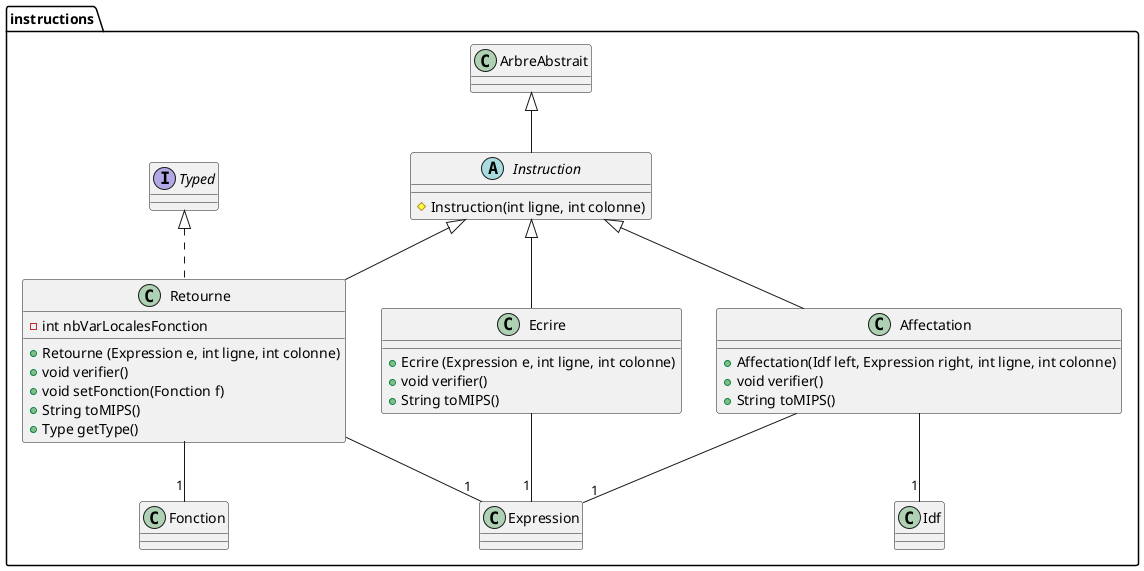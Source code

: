 @startuml
package instructions {

	class Affectation extends Instruction {
		+ Affectation(Idf left, Expression right, int ligne, int colonne)
		+ void verifier()
		+ String toMIPS()
	}

	Affectation --"1" Idf
	Affectation --"1" Expression

	class Ecrire extends Instruction{
		+ Ecrire (Expression e, int ligne, int colonne)
		+ void verifier()
		+ String toMIPS()
	}
	Ecrire --"1" Expression

	abstract class Instruction extends ArbreAbstrait{
		# Instruction(int ligne, int colonne)
	}

	class Retourne extends Instruction implements Typed{
		- int nbVarLocalesFonction
		+ Retourne (Expression e, int ligne, int colonne)
		+ void verifier()
		+ void setFonction(Fonction f)
		+ String toMIPS()
		+ Type getType()
	}
	Retourne --"1" Expression
	Retourne --"1" Fonction

}
@enduml